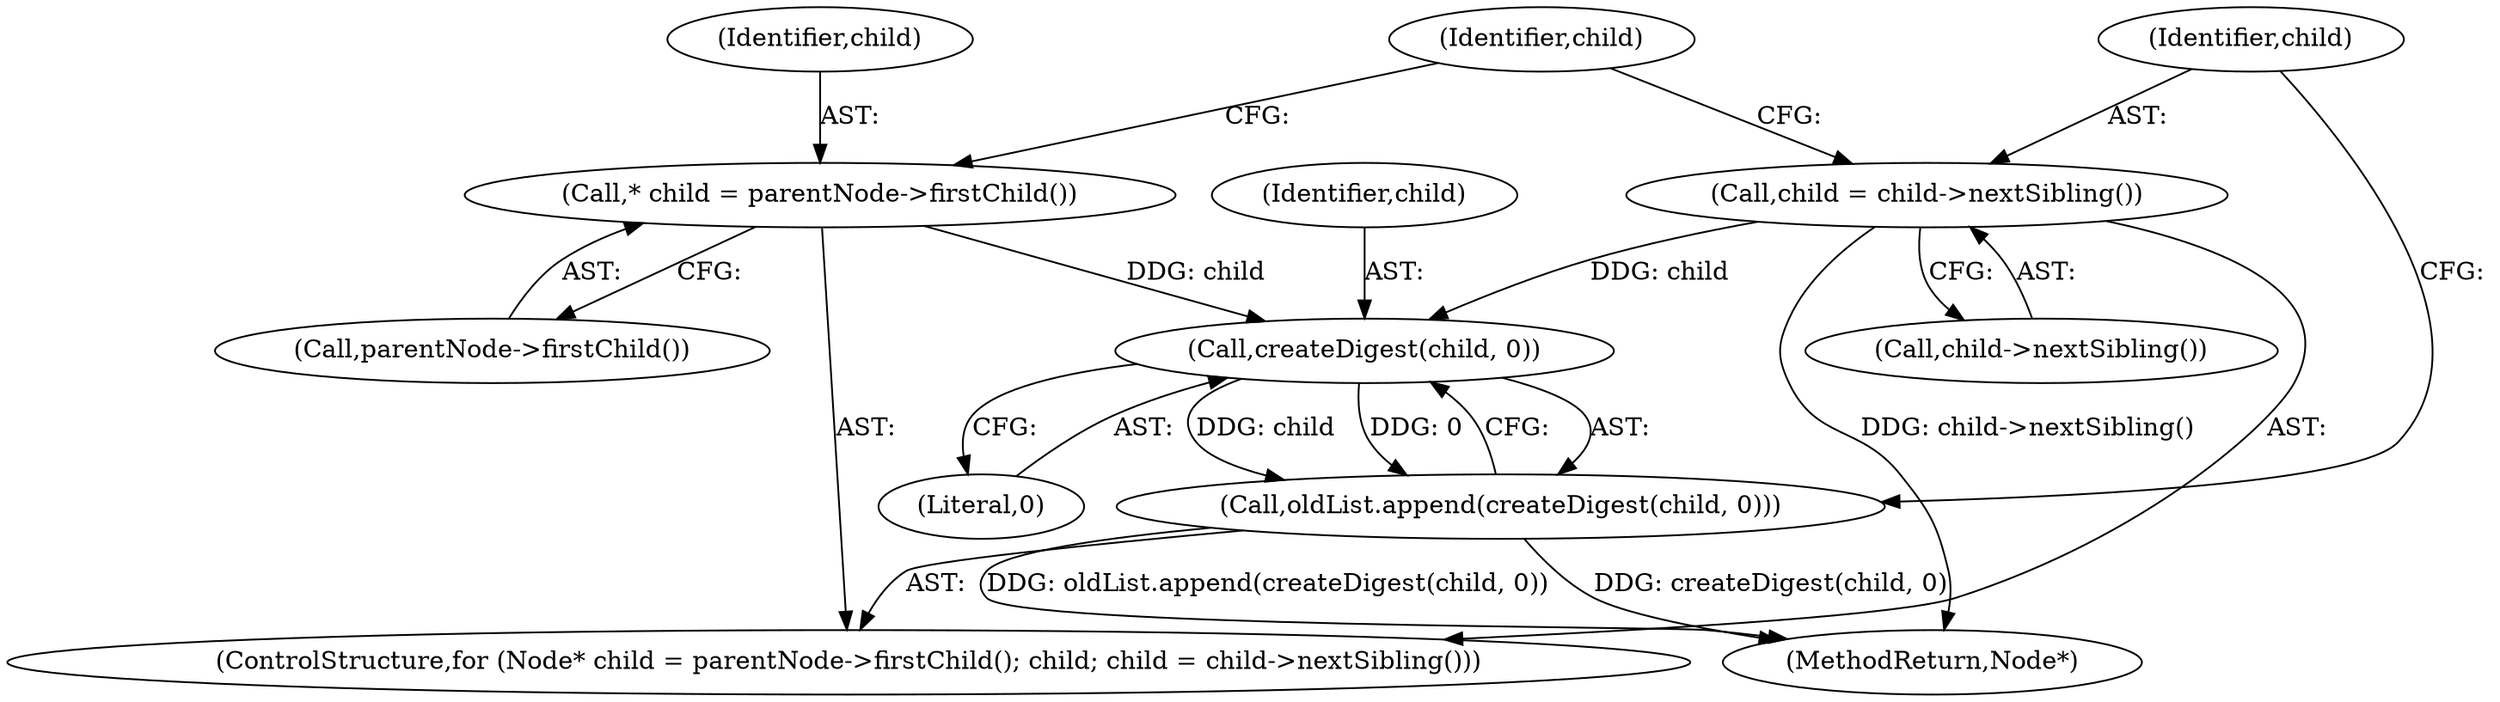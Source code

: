 digraph "0_Chrome_73edae623529f04c668268de49d00324b96166a2_8@API" {
"1000149" [label="(Call,createDigest(child, 0))"];
"1000141" [label="(Call,* child = parentNode->firstChild())"];
"1000145" [label="(Call,child = child->nextSibling())"];
"1000148" [label="(Call,oldList.append(createDigest(child, 0)))"];
"1000146" [label="(Identifier,child)"];
"1000139" [label="(ControlStructure,for (Node* child = parentNode->firstChild(); child; child = child->nextSibling()))"];
"1000141" [label="(Call,* child = parentNode->firstChild())"];
"1000250" [label="(MethodReturn,Node*)"];
"1000145" [label="(Call,child = child->nextSibling())"];
"1000150" [label="(Identifier,child)"];
"1000142" [label="(Identifier,child)"];
"1000151" [label="(Literal,0)"];
"1000148" [label="(Call,oldList.append(createDigest(child, 0)))"];
"1000149" [label="(Call,createDigest(child, 0))"];
"1000147" [label="(Call,child->nextSibling())"];
"1000143" [label="(Call,parentNode->firstChild())"];
"1000144" [label="(Identifier,child)"];
"1000149" -> "1000148"  [label="AST: "];
"1000149" -> "1000151"  [label="CFG: "];
"1000150" -> "1000149"  [label="AST: "];
"1000151" -> "1000149"  [label="AST: "];
"1000148" -> "1000149"  [label="CFG: "];
"1000149" -> "1000148"  [label="DDG: child"];
"1000149" -> "1000148"  [label="DDG: 0"];
"1000141" -> "1000149"  [label="DDG: child"];
"1000145" -> "1000149"  [label="DDG: child"];
"1000141" -> "1000139"  [label="AST: "];
"1000141" -> "1000143"  [label="CFG: "];
"1000142" -> "1000141"  [label="AST: "];
"1000143" -> "1000141"  [label="AST: "];
"1000144" -> "1000141"  [label="CFG: "];
"1000145" -> "1000139"  [label="AST: "];
"1000145" -> "1000147"  [label="CFG: "];
"1000146" -> "1000145"  [label="AST: "];
"1000147" -> "1000145"  [label="AST: "];
"1000144" -> "1000145"  [label="CFG: "];
"1000145" -> "1000250"  [label="DDG: child->nextSibling()"];
"1000148" -> "1000139"  [label="AST: "];
"1000146" -> "1000148"  [label="CFG: "];
"1000148" -> "1000250"  [label="DDG: createDigest(child, 0)"];
"1000148" -> "1000250"  [label="DDG: oldList.append(createDigest(child, 0))"];
}
